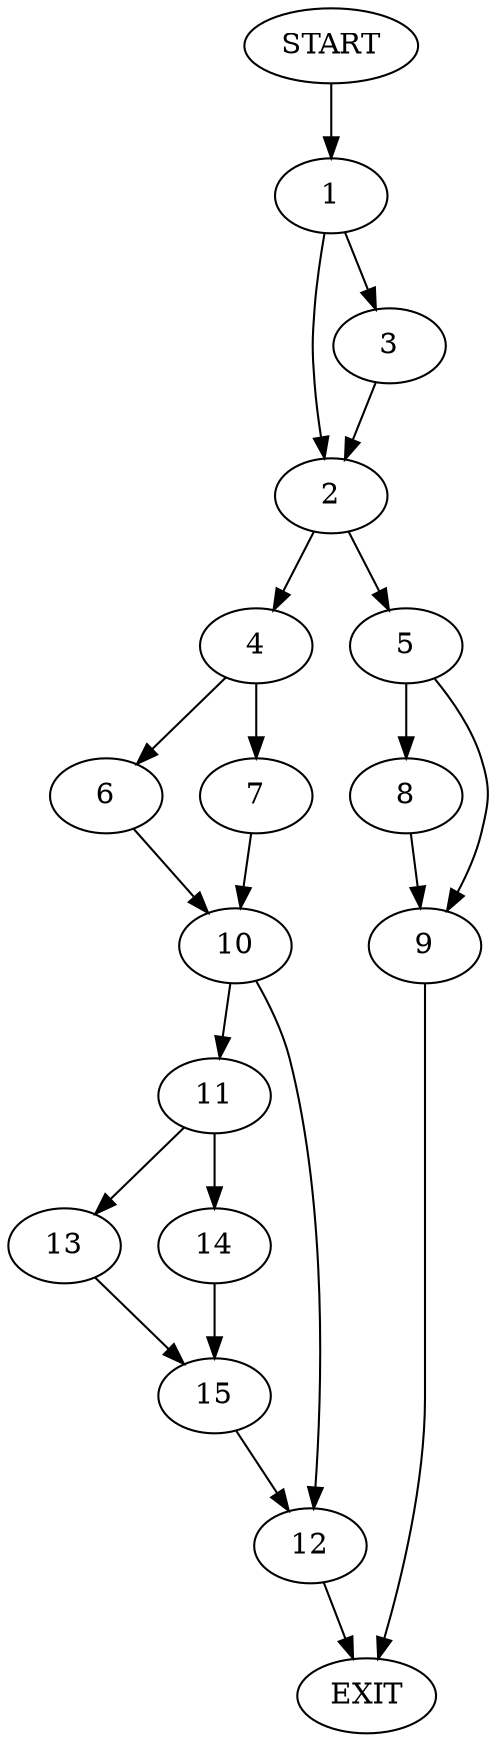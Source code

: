digraph {
0 [label="START"]
16 [label="EXIT"]
0 -> 1
1 -> 2
1 -> 3
3 -> 2
2 -> 4
2 -> 5
4 -> 6
4 -> 7
5 -> 8
5 -> 9
9 -> 16
8 -> 9
6 -> 10
7 -> 10
10 -> 11
10 -> 12
11 -> 13
11 -> 14
12 -> 16
14 -> 15
13 -> 15
15 -> 12
}
